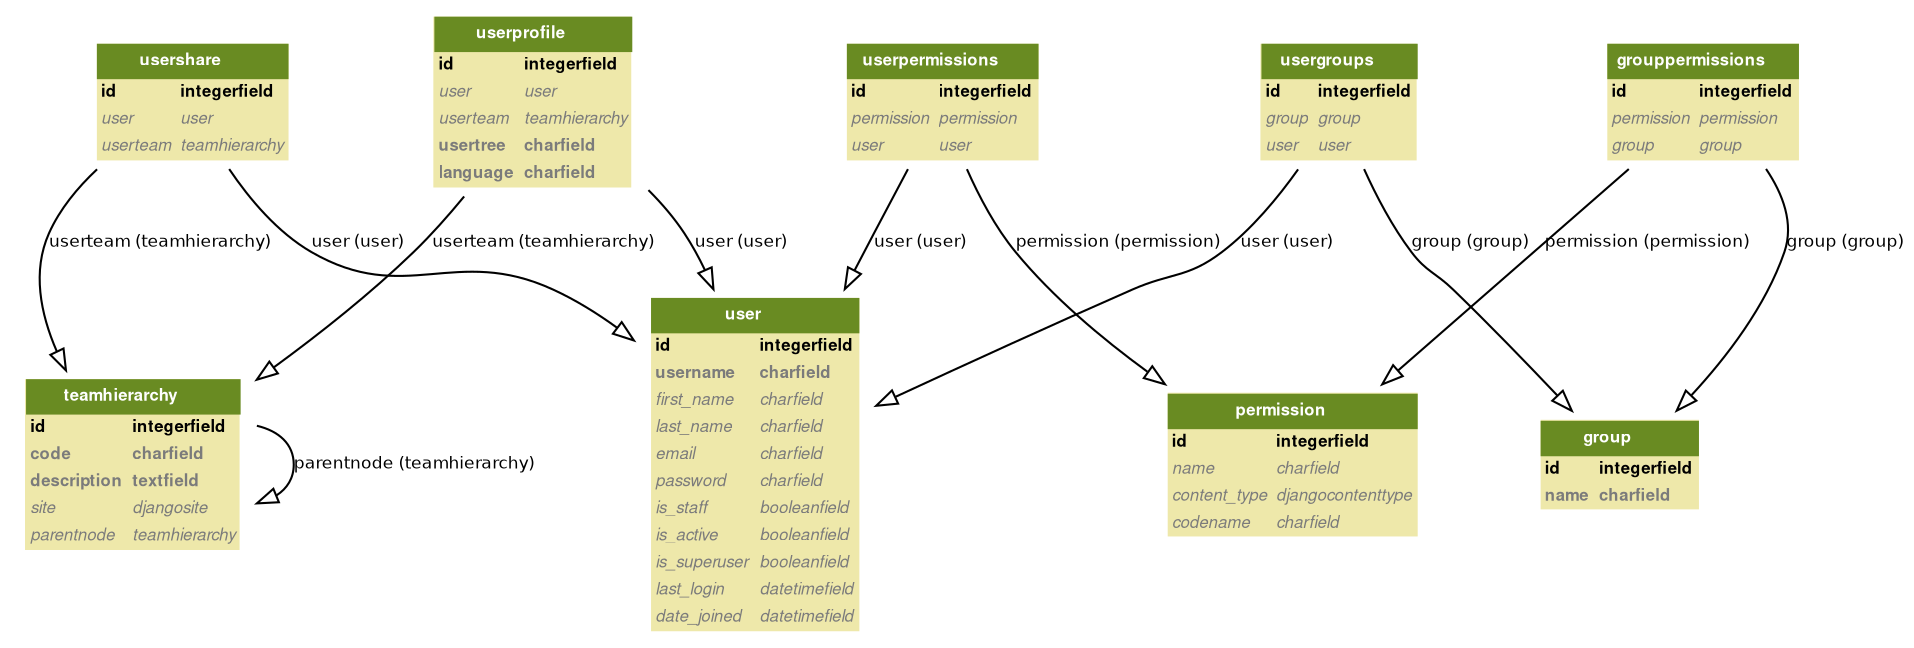 
digraph name {
  fontname = "Helvetica"
  fontsize = 8

  node [
    fontname = "Helvetica"
    fontsize = 8
    shape = "plaintext"
  ]
  edge [
    fontname = "Helvetica"
    fontsize = 8
  ]



subgraph auth {
  label=<
        <TABLE BORDER="0" CELLBORDER="0" CELLSPACING="0">
        <TR><TD COLSPAN="2" CELLPADDING="4" ALIGN="CENTER"
        ><FONT FACE="Helvetica Bold" COLOR="Black" POINT-SIZE="12"
        >auth</FONT></TD></TR>
        </TABLE>
        >
  color=olivedrab4
  style="rounded"


    auth_usershare [label=<
    <TABLE BGCOLOR="palegoldenrod" BORDER="0" CELLBORDER="0" CELLSPACING="0">
     <TR><TD COLSPAN="2" CELLPADDING="4" ALIGN="CENTER" BGCOLOR="olivedrab4"
     ><FONT FACE="Helvetica Bold" COLOR="white"
     >usershare
     </FONT></TD></TR>
    
        
        <TR><TD ALIGN="LEFT" BORDER="0"
        ><FONT FACE="Helvetica Bold">id</FONT
        ></TD>
        <TD ALIGN="LEFT"
        ><FONT FACE="Helvetica Bold">integerfield</FONT
        ></TD></TR>
        
        <TR><TD ALIGN="LEFT" BORDER="0"
        ><FONT COLOR="#7B7B7B" FACE="Helvetica Italic">user</FONT
        ></TD>
        <TD ALIGN="LEFT"
        ><FONT COLOR="#7B7B7B" FACE="Helvetica Italic">user</FONT
        ></TD></TR>
        
        <TR><TD ALIGN="LEFT" BORDER="0"
        ><FONT COLOR="#7B7B7B" FACE="Helvetica Italic">userteam</FONT
        ></TD>
        <TD ALIGN="LEFT"
        ><FONT COLOR="#7B7B7B" FACE="Helvetica Italic">teamhierarchy</FONT
        ></TD></TR>
        
    
    </TABLE>
    >]

    auth_grouppermissions [label=<
    <TABLE BGCOLOR="palegoldenrod" BORDER="0" CELLBORDER="0" CELLSPACING="0">
     <TR><TD COLSPAN="2" CELLPADDING="4" ALIGN="CENTER" BGCOLOR="olivedrab4"
     ><FONT FACE="Helvetica Bold" COLOR="white"
     >grouppermissions
     </FONT></TD></TR>
    
        
        <TR><TD ALIGN="LEFT" BORDER="0"
        ><FONT FACE="Helvetica Bold">id</FONT
        ></TD>
        <TD ALIGN="LEFT"
        ><FONT FACE="Helvetica Bold">integerfield</FONT
        ></TD></TR>
        
        <TR><TD ALIGN="LEFT" BORDER="0"
        ><FONT COLOR="#7B7B7B" FACE="Helvetica Italic">permission</FONT
        ></TD>
        <TD ALIGN="LEFT"
        ><FONT COLOR="#7B7B7B" FACE="Helvetica Italic">permission</FONT
        ></TD></TR>
        
        <TR><TD ALIGN="LEFT" BORDER="0"
        ><FONT COLOR="#7B7B7B" FACE="Helvetica Italic">group</FONT
        ></TD>
        <TD ALIGN="LEFT"
        ><FONT COLOR="#7B7B7B" FACE="Helvetica Italic">group</FONT
        ></TD></TR>
        
    
    </TABLE>
    >]

    auth_group [label=<
    <TABLE BGCOLOR="palegoldenrod" BORDER="0" CELLBORDER="0" CELLSPACING="0">
     <TR><TD COLSPAN="2" CELLPADDING="4" ALIGN="CENTER" BGCOLOR="olivedrab4"
     ><FONT FACE="Helvetica Bold" COLOR="white"
     >group
     </FONT></TD></TR>
    
        
        <TR><TD ALIGN="LEFT" BORDER="0"
        ><FONT FACE="Helvetica Bold">id</FONT
        ></TD>
        <TD ALIGN="LEFT"
        ><FONT FACE="Helvetica Bold">integerfield</FONT
        ></TD></TR>
        
        <TR><TD ALIGN="LEFT" BORDER="0"
        ><FONT COLOR="#7B7B7B" FACE="Helvetica Bold">name</FONT
        ></TD>
        <TD ALIGN="LEFT"
        ><FONT COLOR="#7B7B7B" FACE="Helvetica Bold">charfield</FONT
        ></TD></TR>
        
    
    </TABLE>
    >]

    auth_permission [label=<
    <TABLE BGCOLOR="palegoldenrod" BORDER="0" CELLBORDER="0" CELLSPACING="0">
     <TR><TD COLSPAN="2" CELLPADDING="4" ALIGN="CENTER" BGCOLOR="olivedrab4"
     ><FONT FACE="Helvetica Bold" COLOR="white"
     >permission
     </FONT></TD></TR>
    
        
        <TR><TD ALIGN="LEFT" BORDER="0"
        ><FONT FACE="Helvetica Bold">id</FONT
        ></TD>
        <TD ALIGN="LEFT"
        ><FONT FACE="Helvetica Bold">integerfield</FONT
        ></TD></TR>
        
        <TR><TD ALIGN="LEFT" BORDER="0"
        ><FONT COLOR="#7B7B7B" FACE="Helvetica Italic">name</FONT
        ></TD>
        <TD ALIGN="LEFT"
        ><FONT COLOR="#7B7B7B" FACE="Helvetica Italic">charfield</FONT
        ></TD></TR>
        
        <TR><TD ALIGN="LEFT" BORDER="0"
        ><FONT COLOR="#7B7B7B" FACE="Helvetica Italic">content_type</FONT
        ></TD>
        <TD ALIGN="LEFT"
        ><FONT COLOR="#7B7B7B" FACE="Helvetica Italic">djangocontenttype</FONT
        ></TD></TR>
        
        <TR><TD ALIGN="LEFT" BORDER="0"
        ><FONT COLOR="#7B7B7B" FACE="Helvetica Italic">codename</FONT
        ></TD>
        <TD ALIGN="LEFT"
        ><FONT COLOR="#7B7B7B" FACE="Helvetica Italic">charfield</FONT
        ></TD></TR>
        
    
    </TABLE>
    >]

    auth_userprofile [label=<
    <TABLE BGCOLOR="palegoldenrod" BORDER="0" CELLBORDER="0" CELLSPACING="0">
     <TR><TD COLSPAN="2" CELLPADDING="4" ALIGN="CENTER" BGCOLOR="olivedrab4"
     ><FONT FACE="Helvetica Bold" COLOR="white"
     >userprofile
     </FONT></TD></TR>
    
        
        <TR><TD ALIGN="LEFT" BORDER="0"
        ><FONT FACE="Helvetica Bold">id</FONT
        ></TD>
        <TD ALIGN="LEFT"
        ><FONT FACE="Helvetica Bold">integerfield</FONT
        ></TD></TR>
        
        <TR><TD ALIGN="LEFT" BORDER="0"
        ><FONT COLOR="#7B7B7B" FACE="Helvetica Italic">user</FONT
        ></TD>
        <TD ALIGN="LEFT"
        ><FONT COLOR="#7B7B7B" FACE="Helvetica Italic">user</FONT
        ></TD></TR>
        
        <TR><TD ALIGN="LEFT" BORDER="0"
        ><FONT COLOR="#7B7B7B" FACE="Helvetica Italic">userteam</FONT
        ></TD>
        <TD ALIGN="LEFT"
        ><FONT COLOR="#7B7B7B" FACE="Helvetica Italic">teamhierarchy</FONT
        ></TD></TR>
        
        <TR><TD ALIGN="LEFT" BORDER="0"
        ><FONT COLOR="#7B7B7B" FACE="Helvetica Bold">usertree</FONT
        ></TD>
        <TD ALIGN="LEFT"
        ><FONT COLOR="#7B7B7B" FACE="Helvetica Bold">charfield</FONT
        ></TD></TR>
        
        <TR><TD ALIGN="LEFT" BORDER="0"
        ><FONT COLOR="#7B7B7B" FACE="Helvetica Bold">language</FONT
        ></TD>
        <TD ALIGN="LEFT"
        ><FONT COLOR="#7B7B7B" FACE="Helvetica Bold">charfield</FONT
        ></TD></TR>
        
    
    </TABLE>
    >]

    auth_userpermissions [label=<
    <TABLE BGCOLOR="palegoldenrod" BORDER="0" CELLBORDER="0" CELLSPACING="0">
     <TR><TD COLSPAN="2" CELLPADDING="4" ALIGN="CENTER" BGCOLOR="olivedrab4"
     ><FONT FACE="Helvetica Bold" COLOR="white"
     >userpermissions
     </FONT></TD></TR>
    
        
        <TR><TD ALIGN="LEFT" BORDER="0"
        ><FONT FACE="Helvetica Bold">id</FONT
        ></TD>
        <TD ALIGN="LEFT"
        ><FONT FACE="Helvetica Bold">integerfield</FONT
        ></TD></TR>
        
        <TR><TD ALIGN="LEFT" BORDER="0"
        ><FONT COLOR="#7B7B7B" FACE="Helvetica Italic">permission</FONT
        ></TD>
        <TD ALIGN="LEFT"
        ><FONT COLOR="#7B7B7B" FACE="Helvetica Italic">permission</FONT
        ></TD></TR>
        
        <TR><TD ALIGN="LEFT" BORDER="0"
        ><FONT COLOR="#7B7B7B" FACE="Helvetica Italic">user</FONT
        ></TD>
        <TD ALIGN="LEFT"
        ><FONT COLOR="#7B7B7B" FACE="Helvetica Italic">user</FONT
        ></TD></TR>
        
    
    </TABLE>
    >]

    auth_teamhierarchy [label=<
    <TABLE BGCOLOR="palegoldenrod" BORDER="0" CELLBORDER="0" CELLSPACING="0">
     <TR><TD COLSPAN="2" CELLPADDING="4" ALIGN="CENTER" BGCOLOR="olivedrab4"
     ><FONT FACE="Helvetica Bold" COLOR="white"
     >teamhierarchy
     </FONT></TD></TR>
    
        
        <TR><TD ALIGN="LEFT" BORDER="0"
        ><FONT FACE="Helvetica Bold">id</FONT
        ></TD>
        <TD ALIGN="LEFT"
        ><FONT FACE="Helvetica Bold">integerfield</FONT
        ></TD></TR>
        
        <TR><TD ALIGN="LEFT" BORDER="0"
        ><FONT COLOR="#7B7B7B" FACE="Helvetica Bold">code</FONT
        ></TD>
        <TD ALIGN="LEFT"
        ><FONT COLOR="#7B7B7B" FACE="Helvetica Bold">charfield</FONT
        ></TD></TR>
        
        <TR><TD ALIGN="LEFT" BORDER="0"
        ><FONT COLOR="#7B7B7B" FACE="Helvetica Bold">description</FONT
        ></TD>
        <TD ALIGN="LEFT"
        ><FONT COLOR="#7B7B7B" FACE="Helvetica Bold">textfield</FONT
        ></TD></TR>
        
        <TR><TD ALIGN="LEFT" BORDER="0"
        ><FONT COLOR="#7B7B7B" FACE="Helvetica Italic">site</FONT
        ></TD>
        <TD ALIGN="LEFT"
        ><FONT COLOR="#7B7B7B" FACE="Helvetica Italic">djangosite</FONT
        ></TD></TR>
        
        <TR><TD ALIGN="LEFT" BORDER="0"
        ><FONT COLOR="#7B7B7B" FACE="Helvetica Italic">parentnode</FONT
        ></TD>
        <TD ALIGN="LEFT"
        ><FONT COLOR="#7B7B7B" FACE="Helvetica Italic">teamhierarchy</FONT
        ></TD></TR>
        
    
    </TABLE>
    >]

    auth_user [label=<
    <TABLE BGCOLOR="palegoldenrod" BORDER="0" CELLBORDER="0" CELLSPACING="0">
     <TR><TD COLSPAN="2" CELLPADDING="4" ALIGN="CENTER" BGCOLOR="olivedrab4"
     ><FONT FACE="Helvetica Bold" COLOR="white"
     >user
     </FONT></TD></TR>
    
        
        <TR><TD ALIGN="LEFT" BORDER="0"
        ><FONT FACE="Helvetica Bold">id</FONT
        ></TD>
        <TD ALIGN="LEFT"
        ><FONT FACE="Helvetica Bold">integerfield</FONT
        ></TD></TR>
        
        <TR><TD ALIGN="LEFT" BORDER="0"
        ><FONT COLOR="#7B7B7B" FACE="Helvetica Bold">username</FONT
        ></TD>
        <TD ALIGN="LEFT"
        ><FONT COLOR="#7B7B7B" FACE="Helvetica Bold">charfield</FONT
        ></TD></TR>
        
        <TR><TD ALIGN="LEFT" BORDER="0"
        ><FONT COLOR="#7B7B7B" FACE="Helvetica Italic">first_name</FONT
        ></TD>
        <TD ALIGN="LEFT"
        ><FONT COLOR="#7B7B7B" FACE="Helvetica Italic">charfield</FONT
        ></TD></TR>
        
        <TR><TD ALIGN="LEFT" BORDER="0"
        ><FONT COLOR="#7B7B7B" FACE="Helvetica Italic">last_name</FONT
        ></TD>
        <TD ALIGN="LEFT"
        ><FONT COLOR="#7B7B7B" FACE="Helvetica Italic">charfield</FONT
        ></TD></TR>
        
        <TR><TD ALIGN="LEFT" BORDER="0"
        ><FONT COLOR="#7B7B7B" FACE="Helvetica Italic">email</FONT
        ></TD>
        <TD ALIGN="LEFT"
        ><FONT COLOR="#7B7B7B" FACE="Helvetica Italic">charfield</FONT
        ></TD></TR>
        
        <TR><TD ALIGN="LEFT" BORDER="0"
        ><FONT COLOR="#7B7B7B" FACE="Helvetica Italic">password</FONT
        ></TD>
        <TD ALIGN="LEFT"
        ><FONT COLOR="#7B7B7B" FACE="Helvetica Italic">charfield</FONT
        ></TD></TR>
        
        <TR><TD ALIGN="LEFT" BORDER="0"
        ><FONT COLOR="#7B7B7B" FACE="Helvetica Italic">is_staff</FONT
        ></TD>
        <TD ALIGN="LEFT"
        ><FONT COLOR="#7B7B7B" FACE="Helvetica Italic">booleanfield</FONT
        ></TD></TR>
        
        <TR><TD ALIGN="LEFT" BORDER="0"
        ><FONT COLOR="#7B7B7B" FACE="Helvetica Italic">is_active</FONT
        ></TD>
        <TD ALIGN="LEFT"
        ><FONT COLOR="#7B7B7B" FACE="Helvetica Italic">booleanfield</FONT
        ></TD></TR>
        
        <TR><TD ALIGN="LEFT" BORDER="0"
        ><FONT COLOR="#7B7B7B" FACE="Helvetica Italic">is_superuser</FONT
        ></TD>
        <TD ALIGN="LEFT"
        ><FONT COLOR="#7B7B7B" FACE="Helvetica Italic">booleanfield</FONT
        ></TD></TR>
        
        <TR><TD ALIGN="LEFT" BORDER="0"
        ><FONT COLOR="#7B7B7B" FACE="Helvetica Italic">last_login</FONT
        ></TD>
        <TD ALIGN="LEFT"
        ><FONT COLOR="#7B7B7B" FACE="Helvetica Italic">datetimefield</FONT
        ></TD></TR>
        
        <TR><TD ALIGN="LEFT" BORDER="0"
        ><FONT COLOR="#7B7B7B" FACE="Helvetica Italic">date_joined</FONT
        ></TD>
        <TD ALIGN="LEFT"
        ><FONT COLOR="#7B7B7B" FACE="Helvetica Italic">datetimefield</FONT
        ></TD></TR>
        
    
    </TABLE>
    >]

    auth_usergroups [label=<
    <TABLE BGCOLOR="palegoldenrod" BORDER="0" CELLBORDER="0" CELLSPACING="0">
     <TR><TD COLSPAN="2" CELLPADDING="4" ALIGN="CENTER" BGCOLOR="olivedrab4"
     ><FONT FACE="Helvetica Bold" COLOR="white"
     >usergroups
     </FONT></TD></TR>
    
        
        <TR><TD ALIGN="LEFT" BORDER="0"
        ><FONT FACE="Helvetica Bold">id</FONT
        ></TD>
        <TD ALIGN="LEFT"
        ><FONT FACE="Helvetica Bold">integerfield</FONT
        ></TD></TR>
        
        <TR><TD ALIGN="LEFT" BORDER="0"
        ><FONT COLOR="#7B7B7B" FACE="Helvetica Italic">group</FONT
        ></TD>
        <TD ALIGN="LEFT"
        ><FONT COLOR="#7B7B7B" FACE="Helvetica Italic">group</FONT
        ></TD></TR>
        
        <TR><TD ALIGN="LEFT" BORDER="0"
        ><FONT COLOR="#7B7B7B" FACE="Helvetica Italic">user</FONT
        ></TD>
        <TD ALIGN="LEFT"
        ><FONT COLOR="#7B7B7B" FACE="Helvetica Italic">user</FONT
        ></TD></TR>
        
    
    </TABLE>
    >]


}


  
  
  auth_usershare -> auth_user
  [label="user (user)"] [arrowhead=empty, arrowtail=dot];
  
  
  auth_usershare -> auth_teamhierarchy
  [label="userteam (teamhierarchy)"] [arrowhead=empty, arrowtail=dot];
  

  
  
  auth_grouppermissions -> auth_permission
  [label="permission (permission)"] [arrowhead=empty, arrowtail=dot];
  
  
  auth_grouppermissions -> auth_group
  [label="group (group)"] [arrowhead=empty, arrowtail=dot];
  

  

  

  
  
  auth_userprofile -> auth_user
  [label="user (user)"] [arrowhead=empty, arrowtail=dot];
  
  
  auth_userprofile -> auth_teamhierarchy
  [label="userteam (teamhierarchy)"] [arrowhead=empty, arrowtail=dot];
  

  
  
  auth_userpermissions -> auth_permission
  [label="permission (permission)"] [arrowhead=empty, arrowtail=dot];
  
  
  auth_userpermissions -> auth_user
  [label="user (user)"] [arrowhead=empty, arrowtail=dot];
  

  
  
  auth_teamhierarchy -> auth_teamhierarchy
  [label="parentnode (teamhierarchy)"] [arrowhead=empty, arrowtail=dot];
  

  

  
  
  auth_usergroups -> auth_group
  [label="group (group)"] [arrowhead=empty, arrowtail=dot];
  
  
  auth_usergroups -> auth_user
  [label="user (user)"] [arrowhead=empty, arrowtail=dot];
  

}